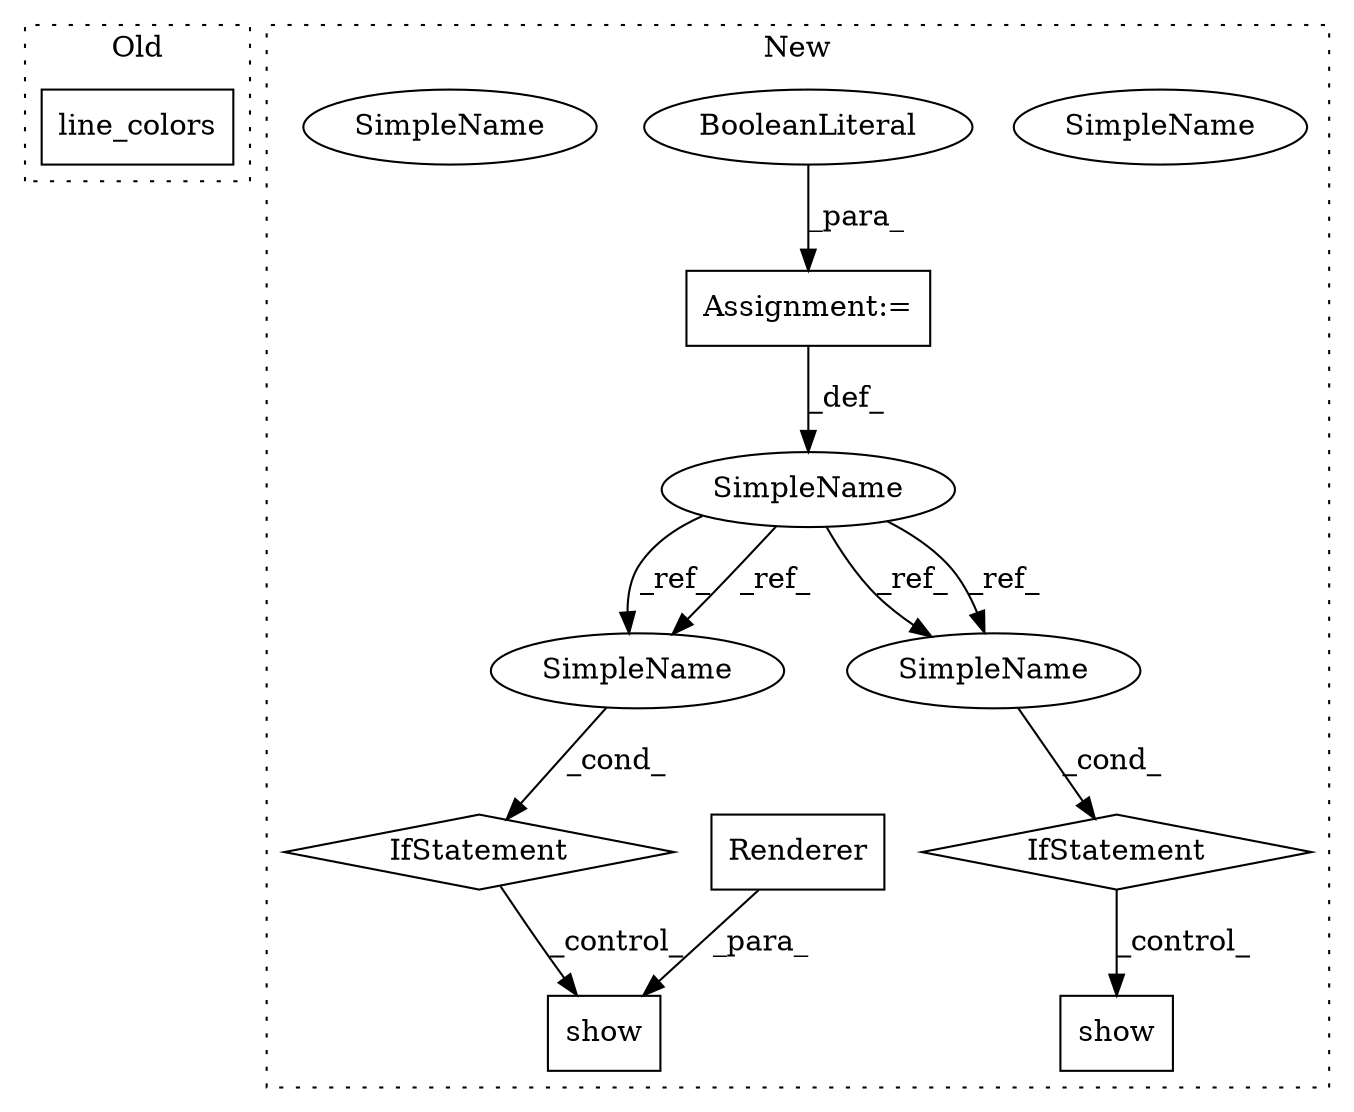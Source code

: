 digraph G {
subgraph cluster0 {
1 [label="line_colors" a="32" s="2557,2580" l="12,1" shape="box"];
label = "Old";
style="dotted";
}
subgraph cluster1 {
2 [label="show" a="32" s="2196,2202" l="5,1" shape="box"];
3 [label="SimpleName" a="42" s="1762" l="11" shape="ellipse"];
4 [label="IfStatement" a="25" s="2962,2977" l="4,2" shape="diamond"];
5 [label="SimpleName" a="42" s="2166" l="11" shape="ellipse"];
6 [label="IfStatement" a="25" s="2162,2177" l="4,2" shape="diamond"];
7 [label="Renderer" a="32" s="2038" l="10" shape="box"];
8 [label="Assignment:=" a="7" s="1773" l="1" shape="box"];
9 [label="BooleanLiteral" a="9" s="1774" l="5" shape="ellipse"];
10 [label="show" a="32" s="2996,3002" l="5,1" shape="box"];
11 [label="SimpleName" a="42" s="2966" l="11" shape="ellipse"];
12 [label="SimpleName" a="42" s="2166" l="11" shape="ellipse"];
13 [label="SimpleName" a="42" s="2966" l="11" shape="ellipse"];
label = "New";
style="dotted";
}
3 -> 13 [label="_ref_"];
3 -> 12 [label="_ref_"];
3 -> 13 [label="_ref_"];
3 -> 12 [label="_ref_"];
4 -> 10 [label="_control_"];
6 -> 2 [label="_control_"];
7 -> 2 [label="_para_"];
8 -> 3 [label="_def_"];
9 -> 8 [label="_para_"];
12 -> 6 [label="_cond_"];
13 -> 4 [label="_cond_"];
}